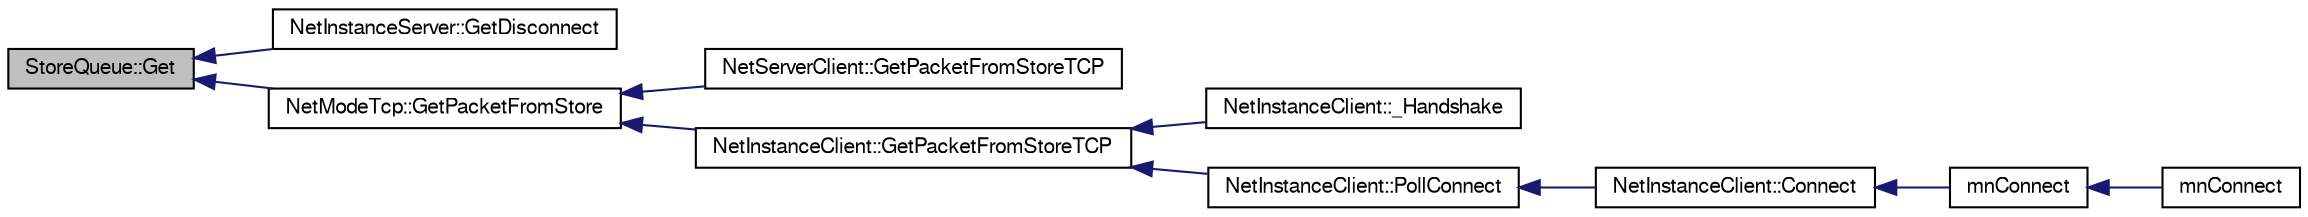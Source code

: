 digraph G
{
  edge [fontname="FreeSans",fontsize="10",labelfontname="FreeSans",labelfontsize="10"];
  node [fontname="FreeSans",fontsize="10",shape=record];
  rankdir=LR;
  Node1 [label="StoreQueue::Get",height=0.2,width=0.4,color="black", fillcolor="grey75", style="filled" fontcolor="black"];
  Node1 -> Node2 [dir=back,color="midnightblue",fontsize="10",style="solid",fontname="FreeSans"];
  Node2 [label="NetInstanceServer::GetDisconnect",height=0.2,width=0.4,color="black", fillcolor="white", style="filled",URL="$class_net_instance_server.html#a263c1e81f7f756f2102da0c01abffc62"];
  Node1 -> Node3 [dir=back,color="midnightblue",fontsize="10",style="solid",fontname="FreeSans"];
  Node3 [label="NetModeTcp::GetPacketFromStore",height=0.2,width=0.4,color="black", fillcolor="white", style="filled",URL="$class_net_mode_tcp.html#a95def59dc4e6fcd193e1c8b50e3a9962"];
  Node3 -> Node4 [dir=back,color="midnightblue",fontsize="10",style="solid",fontname="FreeSans"];
  Node4 [label="NetServerClient::GetPacketFromStoreTCP",height=0.2,width=0.4,color="black", fillcolor="white", style="filled",URL="$class_net_server_client.html#ad80262e767daf3a8ae38f981c6788fad"];
  Node3 -> Node5 [dir=back,color="midnightblue",fontsize="10",style="solid",fontname="FreeSans"];
  Node5 [label="NetInstanceClient::GetPacketFromStoreTCP",height=0.2,width=0.4,color="black", fillcolor="white", style="filled",URL="$class_net_instance_client.html#a5be6308453da8ba82d86578ef90ce179"];
  Node5 -> Node6 [dir=back,color="midnightblue",fontsize="10",style="solid",fontname="FreeSans"];
  Node6 [label="NetInstanceClient::_Handshake",height=0.2,width=0.4,color="black", fillcolor="white", style="filled",URL="$class_net_instance_client.html#a6e22c2ad45d20637c96205472b36fbd7"];
  Node5 -> Node7 [dir=back,color="midnightblue",fontsize="10",style="solid",fontname="FreeSans"];
  Node7 [label="NetInstanceClient::PollConnect",height=0.2,width=0.4,color="black", fillcolor="white", style="filled",URL="$class_net_instance_client.html#a9f96ef6d39ce2b6a23e3a1f7fa13599f"];
  Node7 -> Node8 [dir=back,color="midnightblue",fontsize="10",style="solid",fontname="FreeSans"];
  Node8 [label="NetInstanceClient::Connect",height=0.2,width=0.4,color="black", fillcolor="white", style="filled",URL="$class_net_instance_client.html#aa4d84041c68b70e4a32c37d31311ca96"];
  Node8 -> Node9 [dir=back,color="midnightblue",fontsize="10",style="solid",fontname="FreeSans"];
  Node9 [label="mnConnect",height=0.2,width=0.4,color="black", fillcolor="white", style="filled",URL="$group__proc_commands.html#ga6ffd3536c34f39d9cacd3eb06cf41d79"];
  Node9 -> Node10 [dir=back,color="midnightblue",fontsize="10",style="solid",fontname="FreeSans"];
  Node10 [label="mnConnect",height=0.2,width=0.4,color="black", fillcolor="white", style="filled",URL="$group__proc_commands.html#ga601b506b062a594ea02a44502a7b4d0f"];
}
